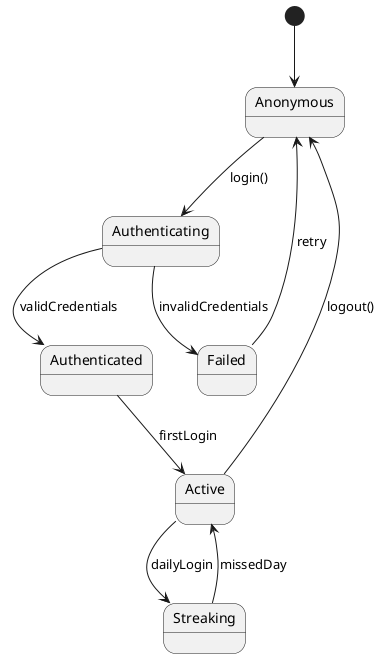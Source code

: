 @startuml
' =============================================
' User Authentication State Diagram
' =============================================
' This diagram illustrates the possible states of user authentication
' and the transitions between them.
'
' States:
' - Anonymous: Unauthenticated user
' - Authenticating: Login attempt in progress
' - Authenticated: Successfully logged in
' - Active: Regular user activity
' - Streaking: User on a login streak
' - Failed: Authentication attempt failed
'
' Transitions:
' - login(): Initiates authentication
' - validCredentials: Successful login
' - invalidCredentials: Failed login
' - retry: Returns to anonymous state
' - firstLogin: Initial user activation
' - dailyLogin: Maintains login streak
' - missedDay: Breaks login streak
' - logout(): Ends user session
'
' Key Features:
' - Login attempt handling
' - Streak system
' - Session management
' - Error recovery
' =============================================

[*] --> Anonymous

Anonymous --> Authenticating : login()
Authenticating --> Authenticated : validCredentials
Authenticating --> Failed : invalidCredentials
Failed --> Anonymous : retry
Authenticated --> Active : firstLogin
Active --> Streaking : dailyLogin
Streaking --> Active : missedDay
Active --> Anonymous : logout()

@enduml